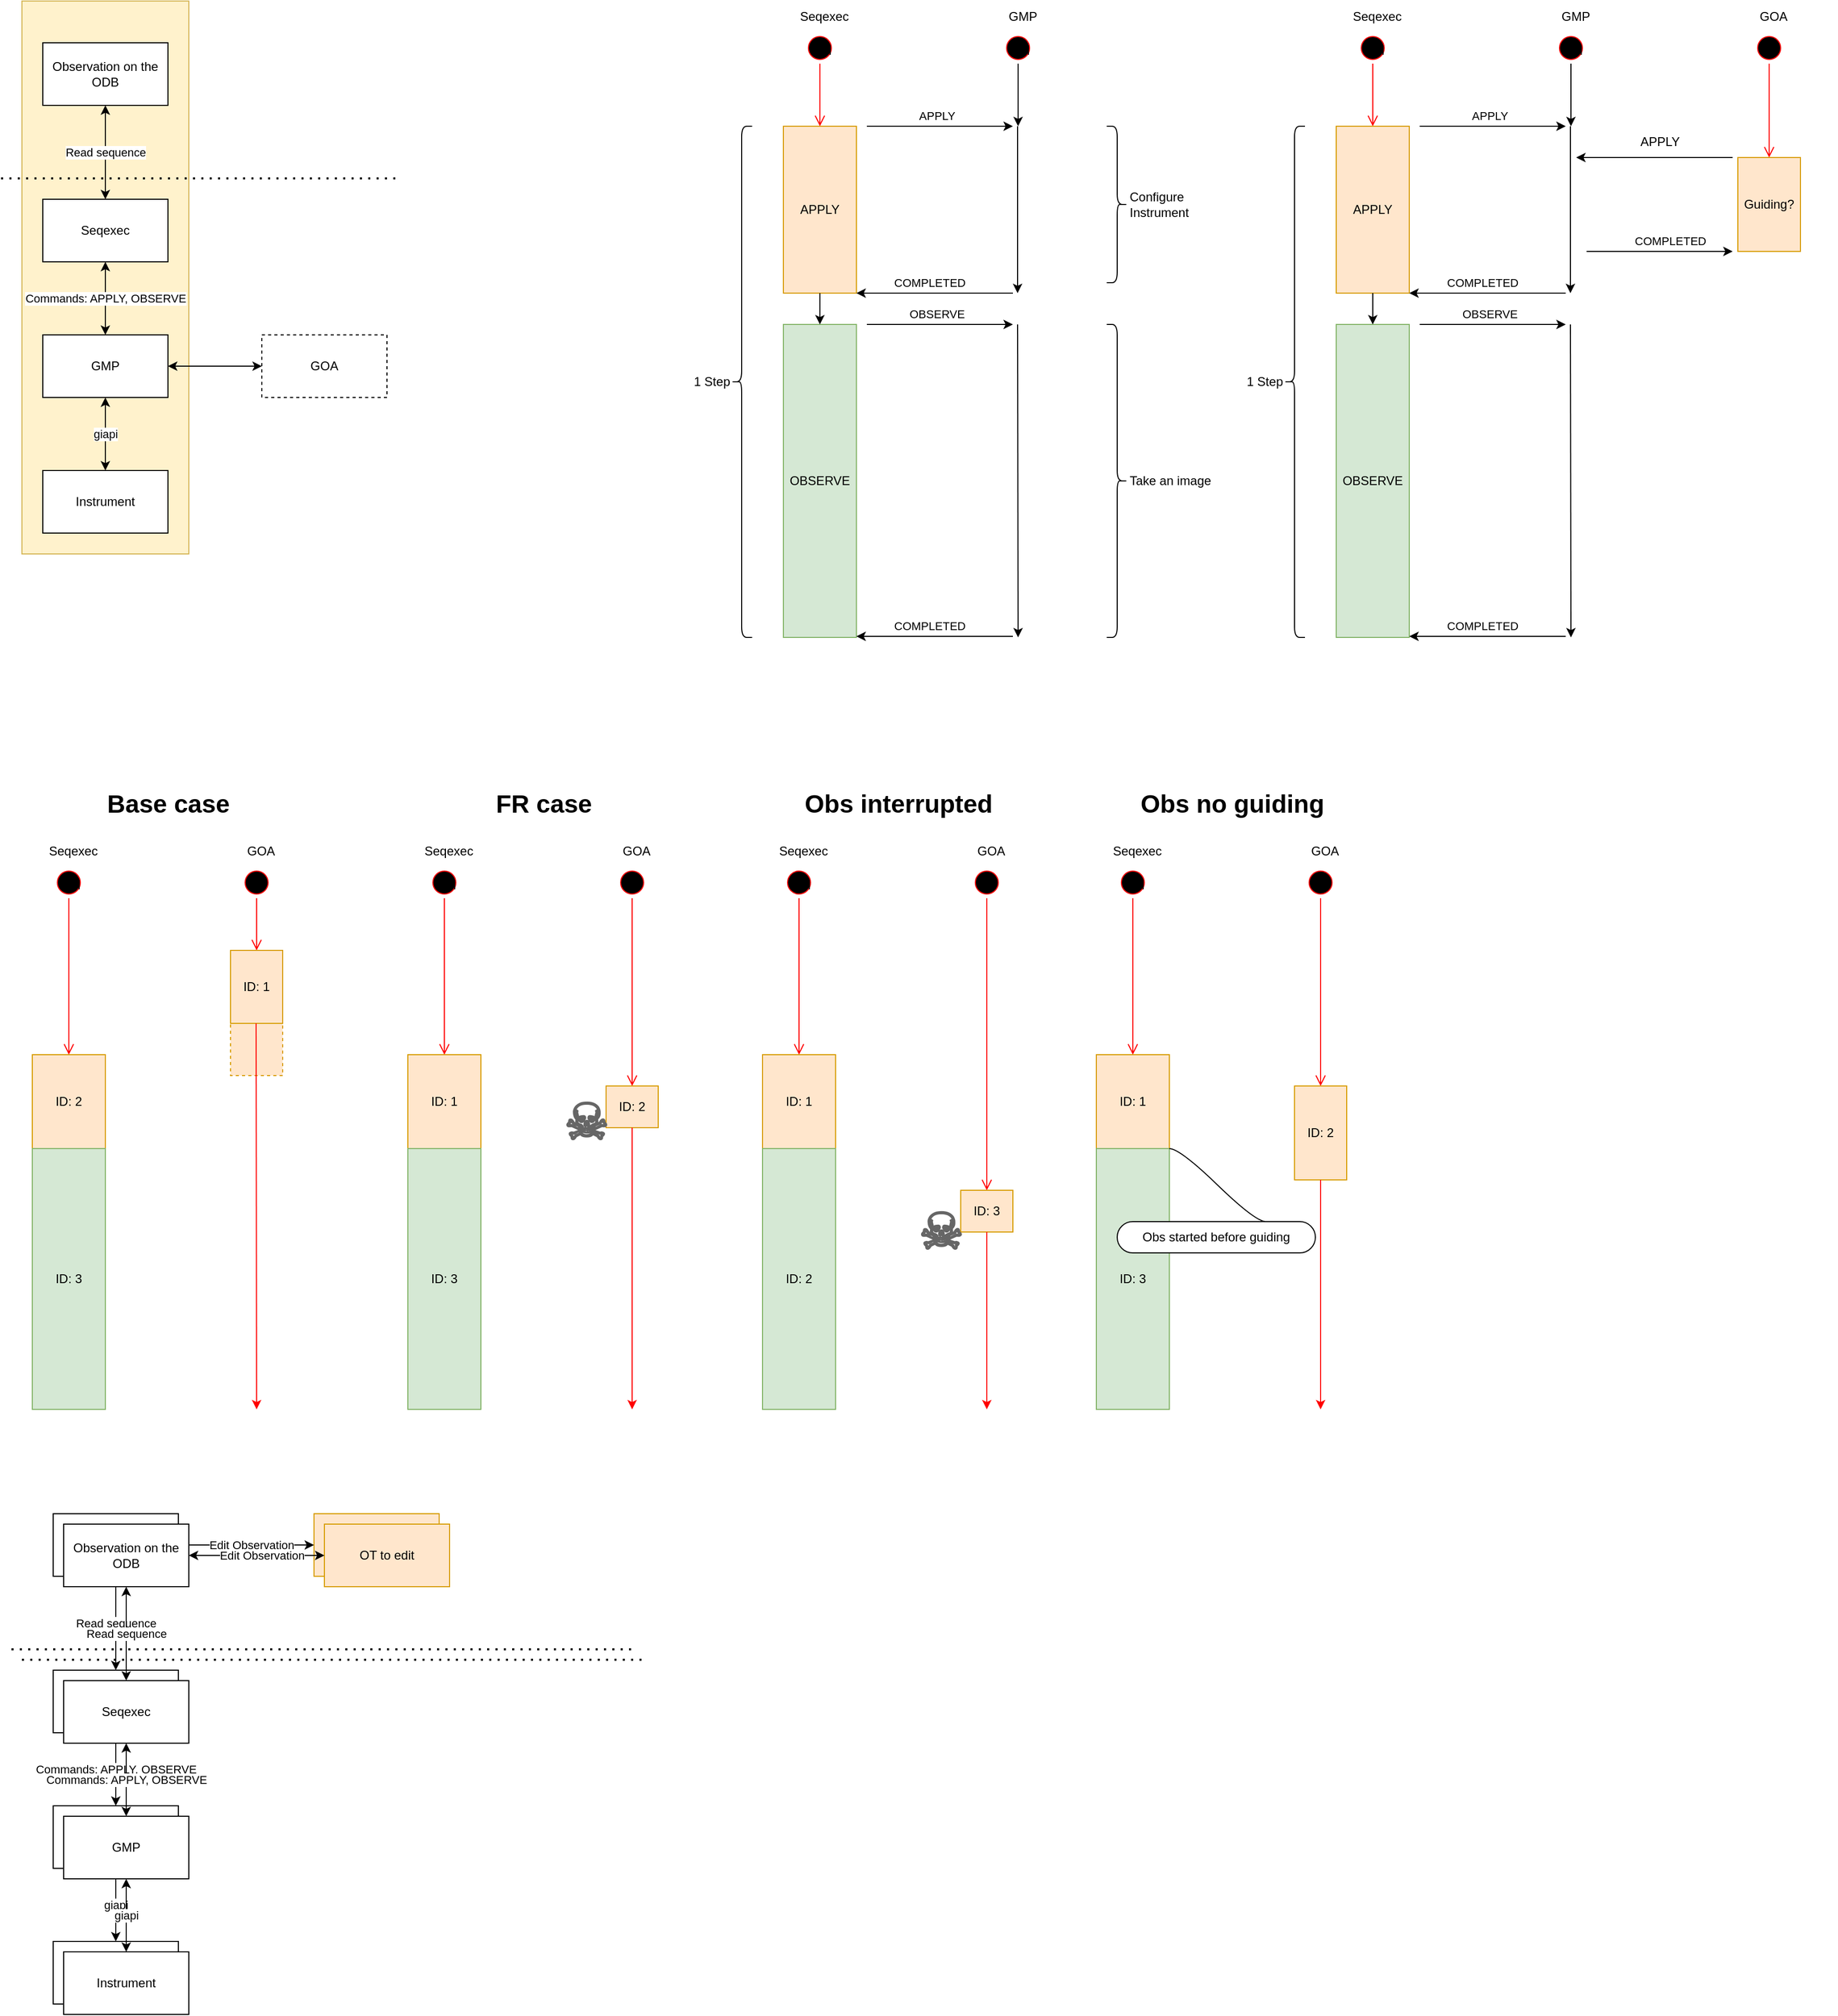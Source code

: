 <mxfile version="21.3.2" type="github">
  <diagram name="Page-1" id="wiH8RJTxxt9bn7Bjt54y">
    <mxGraphModel dx="1470" dy="997" grid="1" gridSize="10" guides="1" tooltips="1" connect="1" arrows="1" fold="1" page="1" pageScale="1" pageWidth="3300" pageHeight="4681" math="0" shadow="0">
      <root>
        <mxCell id="0" />
        <mxCell id="1" parent="0" />
        <mxCell id="42H_vZfmSr73_4d-cKj1-192" value="" style="rounded=0;whiteSpace=wrap;html=1;fillColor=#fff2cc;strokeColor=#d6b656;" vertex="1" parent="1">
          <mxGeometry x="70" y="20" width="160" height="530" as="geometry" />
        </mxCell>
        <mxCell id="42H_vZfmSr73_4d-cKj1-1" value="Observation on the ODB" style="rounded=0;whiteSpace=wrap;html=1;" vertex="1" parent="1">
          <mxGeometry x="90" y="60" width="120" height="60" as="geometry" />
        </mxCell>
        <mxCell id="42H_vZfmSr73_4d-cKj1-5" value="GMP" style="rounded=0;whiteSpace=wrap;html=1;" vertex="1" parent="1">
          <mxGeometry x="90" y="340" width="120" height="60" as="geometry" />
        </mxCell>
        <mxCell id="42H_vZfmSr73_4d-cKj1-6" value="Seqexec" style="rounded=0;whiteSpace=wrap;html=1;" vertex="1" parent="1">
          <mxGeometry x="90" y="210" width="120" height="60" as="geometry" />
        </mxCell>
        <mxCell id="42H_vZfmSr73_4d-cKj1-7" value="" style="endArrow=none;dashed=1;html=1;dashPattern=1 3;strokeWidth=2;rounded=0;" edge="1" parent="1">
          <mxGeometry width="50" height="50" relative="1" as="geometry">
            <mxPoint x="50" y="190" as="sourcePoint" />
            <mxPoint x="430" y="190" as="targetPoint" />
          </mxGeometry>
        </mxCell>
        <mxCell id="42H_vZfmSr73_4d-cKj1-8" value="Read sequence" style="endArrow=classic;startArrow=classic;html=1;rounded=0;exitX=0.5;exitY=0;exitDx=0;exitDy=0;fillColor=none;" edge="1" parent="1" source="42H_vZfmSr73_4d-cKj1-6">
          <mxGeometry width="50" height="50" relative="1" as="geometry">
            <mxPoint x="100" y="170" as="sourcePoint" />
            <mxPoint x="150" y="120" as="targetPoint" />
          </mxGeometry>
        </mxCell>
        <mxCell id="42H_vZfmSr73_4d-cKj1-9" value="Commands: APPLY, OBSERVE" style="endArrow=classic;startArrow=classic;html=1;rounded=0;exitX=0.5;exitY=0;exitDx=0;exitDy=0;" edge="1" parent="1" source="42H_vZfmSr73_4d-cKj1-5">
          <mxGeometry width="50" height="50" relative="1" as="geometry">
            <mxPoint x="100" y="320" as="sourcePoint" />
            <mxPoint x="150" y="270" as="targetPoint" />
          </mxGeometry>
        </mxCell>
        <mxCell id="42H_vZfmSr73_4d-cKj1-10" value="Instrument" style="rounded=0;whiteSpace=wrap;html=1;" vertex="1" parent="1">
          <mxGeometry x="90" y="470" width="120" height="60" as="geometry" />
        </mxCell>
        <mxCell id="42H_vZfmSr73_4d-cKj1-11" value="giapi" style="endArrow=classic;startArrow=classic;html=1;rounded=0;exitX=0.5;exitY=0;exitDx=0;exitDy=0;" edge="1" parent="1" source="42H_vZfmSr73_4d-cKj1-10">
          <mxGeometry width="50" height="50" relative="1" as="geometry">
            <mxPoint x="100" y="450" as="sourcePoint" />
            <mxPoint x="150" y="400" as="targetPoint" />
          </mxGeometry>
        </mxCell>
        <mxCell id="42H_vZfmSr73_4d-cKj1-12" value="Seq" style="ellipse;html=1;shape=startState;fillColor=#000000;strokeColor=#ff0000;" vertex="1" parent="1">
          <mxGeometry x="820" y="50" width="30" height="30" as="geometry" />
        </mxCell>
        <mxCell id="42H_vZfmSr73_4d-cKj1-13" value="" style="edgeStyle=orthogonalEdgeStyle;html=1;verticalAlign=bottom;endArrow=open;endSize=8;strokeColor=#ff0000;rounded=0;entryX=0.5;entryY=0;entryDx=0;entryDy=0;" edge="1" source="42H_vZfmSr73_4d-cKj1-12" parent="1" target="42H_vZfmSr73_4d-cKj1-14">
          <mxGeometry relative="1" as="geometry">
            <mxPoint x="825" y="140" as="targetPoint" />
          </mxGeometry>
        </mxCell>
        <mxCell id="42H_vZfmSr73_4d-cKj1-14" value="APPLY" style="rounded=0;whiteSpace=wrap;html=1;fillColor=#ffe6cc;strokeColor=#d79b00;" vertex="1" parent="1">
          <mxGeometry x="800" y="140" width="70" height="160" as="geometry" />
        </mxCell>
        <mxCell id="42H_vZfmSr73_4d-cKj1-15" value="OBSERVE" style="rounded=0;whiteSpace=wrap;html=1;direction=west;fillColor=#d5e8d4;strokeColor=#82b366;" vertex="1" parent="1">
          <mxGeometry x="800" y="330" width="70" height="300" as="geometry" />
        </mxCell>
        <mxCell id="42H_vZfmSr73_4d-cKj1-16" value="1 Step" style="shape=curlyBracket;html=1;rounded=1;labelPosition=left;verticalLabelPosition=middle;align=right;verticalAlign=middle;" vertex="1" parent="1">
          <mxGeometry x="750" y="140" width="20" height="490" as="geometry" />
        </mxCell>
        <mxCell id="42H_vZfmSr73_4d-cKj1-17" value="Seqexec" style="text;strokeColor=none;fillColor=none;align=left;verticalAlign=middle;spacingLeft=4;spacingRight=4;overflow=hidden;points=[[0,0.5],[1,0.5]];portConstraint=eastwest;rotatable=0;whiteSpace=wrap;html=1;" vertex="1" parent="1">
          <mxGeometry x="810" y="20" width="80" height="30" as="geometry" />
        </mxCell>
        <mxCell id="42H_vZfmSr73_4d-cKj1-18" value="" style="endArrow=classic;html=1;rounded=0;" edge="1" parent="1">
          <mxGeometry width="50" height="50" relative="1" as="geometry">
            <mxPoint x="880" y="140" as="sourcePoint" />
            <mxPoint x="1020" y="140" as="targetPoint" />
          </mxGeometry>
        </mxCell>
        <mxCell id="42H_vZfmSr73_4d-cKj1-22" value="APPLY" style="edgeLabel;html=1;align=center;verticalAlign=middle;resizable=0;points=[];" vertex="1" connectable="0" parent="42H_vZfmSr73_4d-cKj1-18">
          <mxGeometry x="0.292" y="-4" relative="1" as="geometry">
            <mxPoint x="-24" y="-14" as="offset" />
          </mxGeometry>
        </mxCell>
        <mxCell id="42H_vZfmSr73_4d-cKj1-20" style="edgeStyle=orthogonalEdgeStyle;rounded=0;orthogonalLoop=1;jettySize=auto;html=1;" edge="1" parent="1" source="42H_vZfmSr73_4d-cKj1-19">
          <mxGeometry relative="1" as="geometry">
            <mxPoint x="1025" y="140" as="targetPoint" />
          </mxGeometry>
        </mxCell>
        <mxCell id="42H_vZfmSr73_4d-cKj1-19" value="Seq" style="ellipse;html=1;shape=startState;fillColor=#000000;strokeColor=#ff0000;" vertex="1" parent="1">
          <mxGeometry x="1010" y="50" width="30" height="30" as="geometry" />
        </mxCell>
        <mxCell id="42H_vZfmSr73_4d-cKj1-21" value="GMP" style="text;strokeColor=none;fillColor=none;align=left;verticalAlign=middle;spacingLeft=4;spacingRight=4;overflow=hidden;points=[[0,0.5],[1,0.5]];portConstraint=eastwest;rotatable=0;whiteSpace=wrap;html=1;" vertex="1" parent="1">
          <mxGeometry x="1010" y="20" width="80" height="30" as="geometry" />
        </mxCell>
        <mxCell id="42H_vZfmSr73_4d-cKj1-23" value="" style="endArrow=classic;html=1;rounded=0;" edge="1" parent="1">
          <mxGeometry width="50" height="50" relative="1" as="geometry">
            <mxPoint x="1024.5" y="140" as="sourcePoint" />
            <mxPoint x="1024.5" y="300" as="targetPoint" />
          </mxGeometry>
        </mxCell>
        <mxCell id="42H_vZfmSr73_4d-cKj1-24" value="" style="endArrow=classic;html=1;rounded=0;entryX=1;entryY=1;entryDx=0;entryDy=0;" edge="1" parent="1" target="42H_vZfmSr73_4d-cKj1-14">
          <mxGeometry width="50" height="50" relative="1" as="geometry">
            <mxPoint x="1020" y="300" as="sourcePoint" />
            <mxPoint x="950" y="290" as="targetPoint" />
          </mxGeometry>
        </mxCell>
        <mxCell id="42H_vZfmSr73_4d-cKj1-25" value="COMPLETED" style="edgeLabel;html=1;align=center;verticalAlign=middle;resizable=0;points=[];" vertex="1" connectable="0" parent="42H_vZfmSr73_4d-cKj1-24">
          <mxGeometry x="0.48" y="4" relative="1" as="geometry">
            <mxPoint x="31" y="-14" as="offset" />
          </mxGeometry>
        </mxCell>
        <mxCell id="42H_vZfmSr73_4d-cKj1-26" value="" style="endArrow=classic;html=1;rounded=0;exitX=0.5;exitY=1;exitDx=0;exitDy=0;entryX=0.5;entryY=1;entryDx=0;entryDy=0;" edge="1" parent="1" source="42H_vZfmSr73_4d-cKj1-14" target="42H_vZfmSr73_4d-cKj1-15">
          <mxGeometry width="50" height="50" relative="1" as="geometry">
            <mxPoint x="900" y="340" as="sourcePoint" />
            <mxPoint x="950" y="290" as="targetPoint" />
          </mxGeometry>
        </mxCell>
        <mxCell id="42H_vZfmSr73_4d-cKj1-27" value="" style="endArrow=classic;html=1;rounded=0;" edge="1" parent="1">
          <mxGeometry width="50" height="50" relative="1" as="geometry">
            <mxPoint x="1024.5" y="330" as="sourcePoint" />
            <mxPoint x="1025" y="630" as="targetPoint" />
          </mxGeometry>
        </mxCell>
        <mxCell id="42H_vZfmSr73_4d-cKj1-28" value="" style="endArrow=classic;html=1;rounded=0;entryX=1;entryY=1;entryDx=0;entryDy=0;" edge="1" parent="1">
          <mxGeometry width="50" height="50" relative="1" as="geometry">
            <mxPoint x="1020" y="629" as="sourcePoint" />
            <mxPoint x="870" y="629" as="targetPoint" />
          </mxGeometry>
        </mxCell>
        <mxCell id="42H_vZfmSr73_4d-cKj1-29" value="COMPLETED" style="edgeLabel;html=1;align=center;verticalAlign=middle;resizable=0;points=[];" vertex="1" connectable="0" parent="42H_vZfmSr73_4d-cKj1-28">
          <mxGeometry x="0.48" y="4" relative="1" as="geometry">
            <mxPoint x="31" y="-14" as="offset" />
          </mxGeometry>
        </mxCell>
        <mxCell id="42H_vZfmSr73_4d-cKj1-30" value="" style="endArrow=classic;html=1;rounded=0;" edge="1" parent="1">
          <mxGeometry width="50" height="50" relative="1" as="geometry">
            <mxPoint x="880" y="330" as="sourcePoint" />
            <mxPoint x="1020" y="330" as="targetPoint" />
          </mxGeometry>
        </mxCell>
        <mxCell id="42H_vZfmSr73_4d-cKj1-31" value="OBSERVE" style="edgeLabel;html=1;align=center;verticalAlign=middle;resizable=0;points=[];" vertex="1" connectable="0" parent="42H_vZfmSr73_4d-cKj1-30">
          <mxGeometry x="0.292" y="-4" relative="1" as="geometry">
            <mxPoint x="-24" y="-14" as="offset" />
          </mxGeometry>
        </mxCell>
        <mxCell id="42H_vZfmSr73_4d-cKj1-32" value="Configure Instrument" style="shape=curlyBracket;whiteSpace=wrap;html=1;rounded=1;flipH=1;labelPosition=right;verticalLabelPosition=middle;align=left;verticalAlign=middle;" vertex="1" parent="1">
          <mxGeometry x="1110" y="140" width="20" height="150" as="geometry" />
        </mxCell>
        <mxCell id="42H_vZfmSr73_4d-cKj1-33" value="Take an image" style="shape=curlyBracket;html=1;rounded=1;flipH=1;labelPosition=right;verticalLabelPosition=middle;align=left;verticalAlign=middle;" vertex="1" parent="1">
          <mxGeometry x="1110" y="330" width="20" height="300" as="geometry" />
        </mxCell>
        <mxCell id="42H_vZfmSr73_4d-cKj1-58" value="Seq" style="ellipse;html=1;shape=startState;fillColor=#000000;strokeColor=#ff0000;" vertex="1" parent="1">
          <mxGeometry x="1350" y="50" width="30" height="30" as="geometry" />
        </mxCell>
        <mxCell id="42H_vZfmSr73_4d-cKj1-59" value="" style="edgeStyle=orthogonalEdgeStyle;html=1;verticalAlign=bottom;endArrow=open;endSize=8;strokeColor=#ff0000;rounded=0;entryX=0.5;entryY=0;entryDx=0;entryDy=0;" edge="1" source="42H_vZfmSr73_4d-cKj1-58" target="42H_vZfmSr73_4d-cKj1-60" parent="1">
          <mxGeometry relative="1" as="geometry">
            <mxPoint x="1355" y="140" as="targetPoint" />
          </mxGeometry>
        </mxCell>
        <mxCell id="42H_vZfmSr73_4d-cKj1-60" value="APPLY" style="rounded=0;whiteSpace=wrap;html=1;fillColor=#ffe6cc;strokeColor=#d79b00;" vertex="1" parent="1">
          <mxGeometry x="1330" y="140" width="70" height="160" as="geometry" />
        </mxCell>
        <mxCell id="42H_vZfmSr73_4d-cKj1-61" value="OBSERVE" style="rounded=0;whiteSpace=wrap;html=1;direction=west;fillColor=#d5e8d4;strokeColor=#82b366;" vertex="1" parent="1">
          <mxGeometry x="1330" y="330" width="70" height="300" as="geometry" />
        </mxCell>
        <mxCell id="42H_vZfmSr73_4d-cKj1-62" value="1 Step" style="shape=curlyBracket;html=1;rounded=1;labelPosition=left;verticalLabelPosition=middle;align=right;verticalAlign=middle;" vertex="1" parent="1">
          <mxGeometry x="1280" y="140" width="20" height="490" as="geometry" />
        </mxCell>
        <mxCell id="42H_vZfmSr73_4d-cKj1-63" value="Seqexec" style="text;strokeColor=none;fillColor=none;align=left;verticalAlign=middle;spacingLeft=4;spacingRight=4;overflow=hidden;points=[[0,0.5],[1,0.5]];portConstraint=eastwest;rotatable=0;whiteSpace=wrap;html=1;" vertex="1" parent="1">
          <mxGeometry x="1340" y="20" width="80" height="30" as="geometry" />
        </mxCell>
        <mxCell id="42H_vZfmSr73_4d-cKj1-64" value="" style="endArrow=classic;html=1;rounded=0;" edge="1" parent="1">
          <mxGeometry width="50" height="50" relative="1" as="geometry">
            <mxPoint x="1410" y="140" as="sourcePoint" />
            <mxPoint x="1550" y="140" as="targetPoint" />
          </mxGeometry>
        </mxCell>
        <mxCell id="42H_vZfmSr73_4d-cKj1-65" value="APPLY" style="edgeLabel;html=1;align=center;verticalAlign=middle;resizable=0;points=[];" vertex="1" connectable="0" parent="42H_vZfmSr73_4d-cKj1-64">
          <mxGeometry x="0.292" y="-4" relative="1" as="geometry">
            <mxPoint x="-24" y="-14" as="offset" />
          </mxGeometry>
        </mxCell>
        <mxCell id="42H_vZfmSr73_4d-cKj1-66" style="edgeStyle=orthogonalEdgeStyle;rounded=0;orthogonalLoop=1;jettySize=auto;html=1;" edge="1" source="42H_vZfmSr73_4d-cKj1-67" parent="1">
          <mxGeometry relative="1" as="geometry">
            <mxPoint x="1555" y="140" as="targetPoint" />
          </mxGeometry>
        </mxCell>
        <mxCell id="42H_vZfmSr73_4d-cKj1-67" value="Seq" style="ellipse;html=1;shape=startState;fillColor=#000000;strokeColor=#ff0000;" vertex="1" parent="1">
          <mxGeometry x="1540" y="50" width="30" height="30" as="geometry" />
        </mxCell>
        <mxCell id="42H_vZfmSr73_4d-cKj1-68" value="GMP" style="text;strokeColor=none;fillColor=none;align=left;verticalAlign=middle;spacingLeft=4;spacingRight=4;overflow=hidden;points=[[0,0.5],[1,0.5]];portConstraint=eastwest;rotatable=0;whiteSpace=wrap;html=1;" vertex="1" parent="1">
          <mxGeometry x="1540" y="20" width="80" height="30" as="geometry" />
        </mxCell>
        <mxCell id="42H_vZfmSr73_4d-cKj1-69" value="" style="endArrow=classic;html=1;rounded=0;" edge="1" parent="1">
          <mxGeometry width="50" height="50" relative="1" as="geometry">
            <mxPoint x="1554.5" y="140" as="sourcePoint" />
            <mxPoint x="1554.5" y="300" as="targetPoint" />
          </mxGeometry>
        </mxCell>
        <mxCell id="42H_vZfmSr73_4d-cKj1-70" value="" style="endArrow=classic;html=1;rounded=0;entryX=1;entryY=1;entryDx=0;entryDy=0;" edge="1" target="42H_vZfmSr73_4d-cKj1-60" parent="1">
          <mxGeometry width="50" height="50" relative="1" as="geometry">
            <mxPoint x="1550" y="300" as="sourcePoint" />
            <mxPoint x="1480" y="290" as="targetPoint" />
          </mxGeometry>
        </mxCell>
        <mxCell id="42H_vZfmSr73_4d-cKj1-71" value="COMPLETED" style="edgeLabel;html=1;align=center;verticalAlign=middle;resizable=0;points=[];" vertex="1" connectable="0" parent="42H_vZfmSr73_4d-cKj1-70">
          <mxGeometry x="0.48" y="4" relative="1" as="geometry">
            <mxPoint x="31" y="-14" as="offset" />
          </mxGeometry>
        </mxCell>
        <mxCell id="42H_vZfmSr73_4d-cKj1-72" value="" style="endArrow=classic;html=1;rounded=0;exitX=0.5;exitY=1;exitDx=0;exitDy=0;entryX=0.5;entryY=1;entryDx=0;entryDy=0;" edge="1" source="42H_vZfmSr73_4d-cKj1-60" target="42H_vZfmSr73_4d-cKj1-61" parent="1">
          <mxGeometry width="50" height="50" relative="1" as="geometry">
            <mxPoint x="1430" y="340" as="sourcePoint" />
            <mxPoint x="1480" y="290" as="targetPoint" />
          </mxGeometry>
        </mxCell>
        <mxCell id="42H_vZfmSr73_4d-cKj1-73" value="" style="endArrow=classic;html=1;rounded=0;" edge="1" parent="1">
          <mxGeometry width="50" height="50" relative="1" as="geometry">
            <mxPoint x="1554.5" y="330" as="sourcePoint" />
            <mxPoint x="1555" y="630" as="targetPoint" />
          </mxGeometry>
        </mxCell>
        <mxCell id="42H_vZfmSr73_4d-cKj1-74" value="" style="endArrow=classic;html=1;rounded=0;entryX=1;entryY=1;entryDx=0;entryDy=0;" edge="1" parent="1">
          <mxGeometry width="50" height="50" relative="1" as="geometry">
            <mxPoint x="1550" y="629" as="sourcePoint" />
            <mxPoint x="1400" y="629" as="targetPoint" />
          </mxGeometry>
        </mxCell>
        <mxCell id="42H_vZfmSr73_4d-cKj1-75" value="COMPLETED" style="edgeLabel;html=1;align=center;verticalAlign=middle;resizable=0;points=[];" vertex="1" connectable="0" parent="42H_vZfmSr73_4d-cKj1-74">
          <mxGeometry x="0.48" y="4" relative="1" as="geometry">
            <mxPoint x="31" y="-14" as="offset" />
          </mxGeometry>
        </mxCell>
        <mxCell id="42H_vZfmSr73_4d-cKj1-76" value="" style="endArrow=classic;html=1;rounded=0;" edge="1" parent="1">
          <mxGeometry width="50" height="50" relative="1" as="geometry">
            <mxPoint x="1410" y="330" as="sourcePoint" />
            <mxPoint x="1550" y="330" as="targetPoint" />
          </mxGeometry>
        </mxCell>
        <mxCell id="42H_vZfmSr73_4d-cKj1-77" value="OBSERVE" style="edgeLabel;html=1;align=center;verticalAlign=middle;resizable=0;points=[];" vertex="1" connectable="0" parent="42H_vZfmSr73_4d-cKj1-76">
          <mxGeometry x="0.292" y="-4" relative="1" as="geometry">
            <mxPoint x="-24" y="-14" as="offset" />
          </mxGeometry>
        </mxCell>
        <mxCell id="42H_vZfmSr73_4d-cKj1-80" value="" style="ellipse;html=1;shape=startState;fillColor=#000000;strokeColor=#ff0000;" vertex="1" parent="1">
          <mxGeometry x="1730" y="50" width="30" height="30" as="geometry" />
        </mxCell>
        <mxCell id="42H_vZfmSr73_4d-cKj1-81" value="" style="edgeStyle=orthogonalEdgeStyle;html=1;verticalAlign=bottom;endArrow=open;endSize=8;strokeColor=#ff0000;rounded=0;" edge="1" source="42H_vZfmSr73_4d-cKj1-80" parent="1">
          <mxGeometry relative="1" as="geometry">
            <mxPoint x="1745" y="170" as="targetPoint" />
          </mxGeometry>
        </mxCell>
        <mxCell id="42H_vZfmSr73_4d-cKj1-82" value="GOA" style="text;strokeColor=none;fillColor=none;align=left;verticalAlign=middle;spacingLeft=4;spacingRight=4;overflow=hidden;points=[[0,0.5],[1,0.5]];portConstraint=eastwest;rotatable=0;whiteSpace=wrap;html=1;" vertex="1" parent="1">
          <mxGeometry x="1730" y="20" width="80" height="30" as="geometry" />
        </mxCell>
        <mxCell id="42H_vZfmSr73_4d-cKj1-83" value="Guiding?" style="rounded=0;whiteSpace=wrap;html=1;fillColor=#ffe6cc;strokeColor=#d79b00;" vertex="1" parent="1">
          <mxGeometry x="1715" y="170" width="60" height="90" as="geometry" />
        </mxCell>
        <mxCell id="42H_vZfmSr73_4d-cKj1-84" value="" style="endArrow=classic;html=1;rounded=0;" edge="1" parent="1">
          <mxGeometry width="50" height="50" relative="1" as="geometry">
            <mxPoint x="1710" y="170" as="sourcePoint" />
            <mxPoint x="1560" y="170" as="targetPoint" />
          </mxGeometry>
        </mxCell>
        <mxCell id="42H_vZfmSr73_4d-cKj1-85" value="" style="endArrow=classic;html=1;rounded=0;" edge="1" parent="1">
          <mxGeometry width="50" height="50" relative="1" as="geometry">
            <mxPoint x="1570" y="260" as="sourcePoint" />
            <mxPoint x="1710" y="260" as="targetPoint" />
          </mxGeometry>
        </mxCell>
        <mxCell id="42H_vZfmSr73_4d-cKj1-87" value="COMPLETED" style="edgeLabel;html=1;align=center;verticalAlign=middle;resizable=0;points=[];" vertex="1" connectable="0" parent="42H_vZfmSr73_4d-cKj1-85">
          <mxGeometry x="0.386" y="2" relative="1" as="geometry">
            <mxPoint x="-17" y="-8" as="offset" />
          </mxGeometry>
        </mxCell>
        <mxCell id="42H_vZfmSr73_4d-cKj1-86" value="APPLY" style="text;html=1;align=center;verticalAlign=middle;resizable=0;points=[];autosize=1;strokeColor=none;fillColor=none;" vertex="1" parent="1">
          <mxGeometry x="1610" y="140" width="60" height="30" as="geometry" />
        </mxCell>
        <mxCell id="42H_vZfmSr73_4d-cKj1-104" value="" style="group" vertex="1" connectable="0" parent="1">
          <mxGeometry x="80" y="820" width="280" height="550" as="geometry" />
        </mxCell>
        <mxCell id="42H_vZfmSr73_4d-cKj1-146" value="" style="rounded=0;whiteSpace=wrap;html=1;fillColor=#ffe6cc;strokeColor=#d79b00;dashed=1;" vertex="1" parent="42H_vZfmSr73_4d-cKj1-104">
          <mxGeometry x="190" y="160" width="50" height="70" as="geometry" />
        </mxCell>
        <mxCell id="42H_vZfmSr73_4d-cKj1-88" value="Seq" style="ellipse;html=1;shape=startState;fillColor=#000000;strokeColor=#ff0000;" vertex="1" parent="42H_vZfmSr73_4d-cKj1-104">
          <mxGeometry x="20" y="30" width="30" height="30" as="geometry" />
        </mxCell>
        <mxCell id="42H_vZfmSr73_4d-cKj1-89" value="" style="edgeStyle=orthogonalEdgeStyle;html=1;verticalAlign=bottom;endArrow=open;endSize=8;strokeColor=#ff0000;rounded=0;entryX=0.5;entryY=1;entryDx=0;entryDy=0;" edge="1" parent="42H_vZfmSr73_4d-cKj1-104" source="42H_vZfmSr73_4d-cKj1-88" target="42H_vZfmSr73_4d-cKj1-100">
          <mxGeometry relative="1" as="geometry">
            <mxPoint x="35" y="120" as="targetPoint" />
          </mxGeometry>
        </mxCell>
        <mxCell id="42H_vZfmSr73_4d-cKj1-90" value="Seqexec" style="text;strokeColor=none;fillColor=none;align=left;verticalAlign=middle;spacingLeft=4;spacingRight=4;overflow=hidden;points=[[0,0.5],[1,0.5]];portConstraint=eastwest;rotatable=0;whiteSpace=wrap;html=1;" vertex="1" parent="42H_vZfmSr73_4d-cKj1-104">
          <mxGeometry x="10" width="80" height="30" as="geometry" />
        </mxCell>
        <mxCell id="42H_vZfmSr73_4d-cKj1-96" value="" style="ellipse;html=1;shape=startState;fillColor=#000000;strokeColor=#ff0000;" vertex="1" parent="42H_vZfmSr73_4d-cKj1-104">
          <mxGeometry x="200" y="30" width="30" height="30" as="geometry" />
        </mxCell>
        <mxCell id="42H_vZfmSr73_4d-cKj1-97" value="" style="edgeStyle=orthogonalEdgeStyle;html=1;verticalAlign=bottom;endArrow=open;endSize=8;strokeColor=#ff0000;rounded=0;" edge="1" parent="42H_vZfmSr73_4d-cKj1-104" source="42H_vZfmSr73_4d-cKj1-96">
          <mxGeometry relative="1" as="geometry">
            <mxPoint x="215" y="110" as="targetPoint" />
          </mxGeometry>
        </mxCell>
        <mxCell id="42H_vZfmSr73_4d-cKj1-100" value="ID: 2" style="rounded=0;whiteSpace=wrap;html=1;direction=west;fillColor=#ffe6cc;strokeColor=#d79b00;" vertex="1" parent="42H_vZfmSr73_4d-cKj1-104">
          <mxGeometry y="210" width="70" height="90" as="geometry" />
        </mxCell>
        <mxCell id="42H_vZfmSr73_4d-cKj1-101" value="GOA" style="text;strokeColor=none;fillColor=none;align=left;verticalAlign=middle;spacingLeft=4;spacingRight=4;overflow=hidden;points=[[0,0.5],[1,0.5]];portConstraint=eastwest;rotatable=0;whiteSpace=wrap;html=1;" vertex="1" parent="42H_vZfmSr73_4d-cKj1-104">
          <mxGeometry x="200" width="80" height="30" as="geometry" />
        </mxCell>
        <mxCell id="42H_vZfmSr73_4d-cKj1-102" value="ID: 1" style="rounded=0;whiteSpace=wrap;html=1;fillColor=#ffe6cc;strokeColor=#d79b00;" vertex="1" parent="42H_vZfmSr73_4d-cKj1-104">
          <mxGeometry x="190" y="110" width="50" height="70" as="geometry" />
        </mxCell>
        <mxCell id="42H_vZfmSr73_4d-cKj1-103" value="" style="endArrow=classic;html=1;rounded=0;strokeColor=#FF0000;" edge="1" parent="42H_vZfmSr73_4d-cKj1-104">
          <mxGeometry width="50" height="50" relative="1" as="geometry">
            <mxPoint x="214.5" y="180" as="sourcePoint" />
            <mxPoint x="215" y="550" as="targetPoint" />
          </mxGeometry>
        </mxCell>
        <mxCell id="42H_vZfmSr73_4d-cKj1-118" value="ID: 3" style="rounded=0;whiteSpace=wrap;html=1;direction=west;fillColor=#d5e8d4;strokeColor=#82b366;" vertex="1" parent="42H_vZfmSr73_4d-cKj1-104">
          <mxGeometry y="300" width="70" height="250" as="geometry" />
        </mxCell>
        <mxCell id="42H_vZfmSr73_4d-cKj1-116" value="Base case" style="text;strokeColor=none;fillColor=none;html=1;fontSize=24;fontStyle=1;verticalAlign=middle;align=center;" vertex="1" parent="1">
          <mxGeometry x="160" y="770" width="100" height="40" as="geometry" />
        </mxCell>
        <mxCell id="42H_vZfmSr73_4d-cKj1-119" value="" style="group" vertex="1" connectable="0" parent="1">
          <mxGeometry x="440" y="820" width="280" height="550" as="geometry" />
        </mxCell>
        <mxCell id="42H_vZfmSr73_4d-cKj1-120" value="Seq" style="ellipse;html=1;shape=startState;fillColor=#000000;strokeColor=#ff0000;" vertex="1" parent="42H_vZfmSr73_4d-cKj1-119">
          <mxGeometry x="20" y="30" width="30" height="30" as="geometry" />
        </mxCell>
        <mxCell id="42H_vZfmSr73_4d-cKj1-121" value="" style="edgeStyle=orthogonalEdgeStyle;html=1;verticalAlign=bottom;endArrow=open;endSize=8;strokeColor=#ff0000;rounded=0;entryX=0.5;entryY=1;entryDx=0;entryDy=0;" edge="1" parent="42H_vZfmSr73_4d-cKj1-119" source="42H_vZfmSr73_4d-cKj1-120" target="42H_vZfmSr73_4d-cKj1-125">
          <mxGeometry relative="1" as="geometry">
            <mxPoint x="35" y="120" as="targetPoint" />
          </mxGeometry>
        </mxCell>
        <mxCell id="42H_vZfmSr73_4d-cKj1-122" value="Seqexec" style="text;strokeColor=none;fillColor=none;align=left;verticalAlign=middle;spacingLeft=4;spacingRight=4;overflow=hidden;points=[[0,0.5],[1,0.5]];portConstraint=eastwest;rotatable=0;whiteSpace=wrap;html=1;" vertex="1" parent="42H_vZfmSr73_4d-cKj1-119">
          <mxGeometry x="10" width="80" height="30" as="geometry" />
        </mxCell>
        <mxCell id="42H_vZfmSr73_4d-cKj1-123" value="" style="ellipse;html=1;shape=startState;fillColor=#000000;strokeColor=#ff0000;" vertex="1" parent="42H_vZfmSr73_4d-cKj1-119">
          <mxGeometry x="200" y="30" width="30" height="30" as="geometry" />
        </mxCell>
        <mxCell id="42H_vZfmSr73_4d-cKj1-124" value="" style="edgeStyle=orthogonalEdgeStyle;html=1;verticalAlign=bottom;endArrow=open;endSize=8;strokeColor=#ff0000;rounded=0;" edge="1" parent="42H_vZfmSr73_4d-cKj1-119" source="42H_vZfmSr73_4d-cKj1-123">
          <mxGeometry relative="1" as="geometry">
            <mxPoint x="215" y="240" as="targetPoint" />
          </mxGeometry>
        </mxCell>
        <mxCell id="42H_vZfmSr73_4d-cKj1-125" value="ID: 1" style="rounded=0;whiteSpace=wrap;html=1;direction=west;fillColor=#ffe6cc;strokeColor=#d79b00;" vertex="1" parent="42H_vZfmSr73_4d-cKj1-119">
          <mxGeometry y="210" width="70" height="90" as="geometry" />
        </mxCell>
        <mxCell id="42H_vZfmSr73_4d-cKj1-126" value="GOA" style="text;strokeColor=none;fillColor=none;align=left;verticalAlign=middle;spacingLeft=4;spacingRight=4;overflow=hidden;points=[[0,0.5],[1,0.5]];portConstraint=eastwest;rotatable=0;whiteSpace=wrap;html=1;" vertex="1" parent="42H_vZfmSr73_4d-cKj1-119">
          <mxGeometry x="200" width="80" height="30" as="geometry" />
        </mxCell>
        <mxCell id="42H_vZfmSr73_4d-cKj1-127" value="ID: 2" style="rounded=0;whiteSpace=wrap;html=1;fillColor=#ffe6cc;strokeColor=#d79b00;" vertex="1" parent="42H_vZfmSr73_4d-cKj1-119">
          <mxGeometry x="190" y="240" width="50" height="40" as="geometry" />
        </mxCell>
        <mxCell id="42H_vZfmSr73_4d-cKj1-128" value="" style="endArrow=classic;html=1;rounded=0;strokeColor=#FF0000;" edge="1" parent="42H_vZfmSr73_4d-cKj1-119">
          <mxGeometry width="50" height="50" relative="1" as="geometry">
            <mxPoint x="215" y="280" as="sourcePoint" />
            <mxPoint x="215" y="550" as="targetPoint" />
          </mxGeometry>
        </mxCell>
        <mxCell id="42H_vZfmSr73_4d-cKj1-129" value="ID: 3" style="rounded=0;whiteSpace=wrap;html=1;direction=west;fillColor=#d5e8d4;strokeColor=#82b366;" vertex="1" parent="42H_vZfmSr73_4d-cKj1-119">
          <mxGeometry y="300" width="70" height="250" as="geometry" />
        </mxCell>
        <mxCell id="42H_vZfmSr73_4d-cKj1-132" value="&lt;font style=&quot;font-size: 48px;&quot;&gt;☠&lt;/font&gt;" style="text;strokeColor=none;fillColor=none;html=1;fontSize=24;fontStyle=1;verticalAlign=middle;align=center;fontColor=#666666;" vertex="1" parent="42H_vZfmSr73_4d-cKj1-119">
          <mxGeometry x="120" y="255" width="100" height="40" as="geometry" />
        </mxCell>
        <mxCell id="42H_vZfmSr73_4d-cKj1-130" value="FR case" style="text;strokeColor=none;fillColor=none;html=1;fontSize=24;fontStyle=1;verticalAlign=middle;align=center;" vertex="1" parent="1">
          <mxGeometry x="520" y="770" width="100" height="40" as="geometry" />
        </mxCell>
        <mxCell id="42H_vZfmSr73_4d-cKj1-133" value="" style="group" vertex="1" connectable="0" parent="1">
          <mxGeometry x="1100" y="820" width="280" height="550" as="geometry" />
        </mxCell>
        <mxCell id="42H_vZfmSr73_4d-cKj1-134" value="Seq" style="ellipse;html=1;shape=startState;fillColor=#000000;strokeColor=#ff0000;" vertex="1" parent="42H_vZfmSr73_4d-cKj1-133">
          <mxGeometry x="20" y="30" width="30" height="30" as="geometry" />
        </mxCell>
        <mxCell id="42H_vZfmSr73_4d-cKj1-135" value="" style="edgeStyle=orthogonalEdgeStyle;html=1;verticalAlign=bottom;endArrow=open;endSize=8;strokeColor=#ff0000;rounded=0;entryX=0.5;entryY=1;entryDx=0;entryDy=0;" edge="1" parent="42H_vZfmSr73_4d-cKj1-133" source="42H_vZfmSr73_4d-cKj1-134" target="42H_vZfmSr73_4d-cKj1-139">
          <mxGeometry relative="1" as="geometry">
            <mxPoint x="35" y="120" as="targetPoint" />
          </mxGeometry>
        </mxCell>
        <mxCell id="42H_vZfmSr73_4d-cKj1-136" value="Seqexec" style="text;strokeColor=none;fillColor=none;align=left;verticalAlign=middle;spacingLeft=4;spacingRight=4;overflow=hidden;points=[[0,0.5],[1,0.5]];portConstraint=eastwest;rotatable=0;whiteSpace=wrap;html=1;" vertex="1" parent="42H_vZfmSr73_4d-cKj1-133">
          <mxGeometry x="10" width="80" height="30" as="geometry" />
        </mxCell>
        <mxCell id="42H_vZfmSr73_4d-cKj1-137" value="" style="ellipse;html=1;shape=startState;fillColor=#000000;strokeColor=#ff0000;" vertex="1" parent="42H_vZfmSr73_4d-cKj1-133">
          <mxGeometry x="200" y="30" width="30" height="30" as="geometry" />
        </mxCell>
        <mxCell id="42H_vZfmSr73_4d-cKj1-138" value="" style="edgeStyle=orthogonalEdgeStyle;html=1;verticalAlign=bottom;endArrow=open;endSize=8;strokeColor=#ff0000;rounded=0;" edge="1" parent="42H_vZfmSr73_4d-cKj1-133" source="42H_vZfmSr73_4d-cKj1-137">
          <mxGeometry relative="1" as="geometry">
            <mxPoint x="215" y="240" as="targetPoint" />
          </mxGeometry>
        </mxCell>
        <mxCell id="42H_vZfmSr73_4d-cKj1-139" value="ID: 1" style="rounded=0;whiteSpace=wrap;html=1;direction=west;fillColor=#ffe6cc;strokeColor=#d79b00;" vertex="1" parent="42H_vZfmSr73_4d-cKj1-133">
          <mxGeometry y="210" width="70" height="90" as="geometry" />
        </mxCell>
        <mxCell id="42H_vZfmSr73_4d-cKj1-140" value="GOA" style="text;strokeColor=none;fillColor=none;align=left;verticalAlign=middle;spacingLeft=4;spacingRight=4;overflow=hidden;points=[[0,0.5],[1,0.5]];portConstraint=eastwest;rotatable=0;whiteSpace=wrap;html=1;" vertex="1" parent="42H_vZfmSr73_4d-cKj1-133">
          <mxGeometry x="200" width="80" height="30" as="geometry" />
        </mxCell>
        <mxCell id="42H_vZfmSr73_4d-cKj1-141" value="ID: 2" style="rounded=0;whiteSpace=wrap;html=1;fillColor=#ffe6cc;strokeColor=#d79b00;" vertex="1" parent="42H_vZfmSr73_4d-cKj1-133">
          <mxGeometry x="190" y="240" width="50" height="90" as="geometry" />
        </mxCell>
        <mxCell id="42H_vZfmSr73_4d-cKj1-142" value="" style="endArrow=classic;html=1;rounded=0;strokeColor=#FF0000;" edge="1" parent="42H_vZfmSr73_4d-cKj1-133">
          <mxGeometry width="50" height="50" relative="1" as="geometry">
            <mxPoint x="215" y="330" as="sourcePoint" />
            <mxPoint x="215" y="550" as="targetPoint" />
          </mxGeometry>
        </mxCell>
        <mxCell id="42H_vZfmSr73_4d-cKj1-143" value="ID: 3" style="rounded=0;whiteSpace=wrap;html=1;direction=west;fillColor=#d5e8d4;strokeColor=#82b366;" vertex="1" parent="42H_vZfmSr73_4d-cKj1-133">
          <mxGeometry y="300" width="70" height="250" as="geometry" />
        </mxCell>
        <mxCell id="42H_vZfmSr73_4d-cKj1-161" value="Obs started before guiding" style="whiteSpace=wrap;html=1;rounded=1;arcSize=50;align=center;verticalAlign=middle;strokeWidth=1;autosize=1;spacing=4;treeFolding=1;treeMoving=1;newEdgeStyle={&quot;edgeStyle&quot;:&quot;entityRelationEdgeStyle&quot;,&quot;startArrow&quot;:&quot;none&quot;,&quot;endArrow&quot;:&quot;none&quot;,&quot;segment&quot;:10,&quot;curved&quot;:1,&quot;sourcePerimeterSpacing&quot;:0,&quot;targetPerimeterSpacing&quot;:0};" vertex="1" parent="42H_vZfmSr73_4d-cKj1-133">
          <mxGeometry x="20" y="370" width="190" height="30" as="geometry" />
        </mxCell>
        <mxCell id="42H_vZfmSr73_4d-cKj1-162" value="" style="edgeStyle=entityRelationEdgeStyle;startArrow=none;endArrow=none;segment=10;curved=1;sourcePerimeterSpacing=0;targetPerimeterSpacing=0;rounded=0;entryX=0.75;entryY=0;entryDx=0;entryDy=0;" edge="1" target="42H_vZfmSr73_4d-cKj1-161" parent="42H_vZfmSr73_4d-cKj1-133">
          <mxGeometry relative="1" as="geometry">
            <mxPoint x="70" y="300" as="sourcePoint" />
          </mxGeometry>
        </mxCell>
        <mxCell id="42H_vZfmSr73_4d-cKj1-145" value="Obs no guiding" style="text;strokeColor=none;fillColor=none;html=1;fontSize=24;fontStyle=1;verticalAlign=middle;align=center;" vertex="1" parent="1">
          <mxGeometry x="1180" y="770" width="100" height="40" as="geometry" />
        </mxCell>
        <mxCell id="42H_vZfmSr73_4d-cKj1-147" value="" style="group" vertex="1" connectable="0" parent="1">
          <mxGeometry x="780" y="820" width="280" height="550" as="geometry" />
        </mxCell>
        <mxCell id="42H_vZfmSr73_4d-cKj1-148" value="Seq" style="ellipse;html=1;shape=startState;fillColor=#000000;strokeColor=#ff0000;" vertex="1" parent="42H_vZfmSr73_4d-cKj1-147">
          <mxGeometry x="20" y="30" width="30" height="30" as="geometry" />
        </mxCell>
        <mxCell id="42H_vZfmSr73_4d-cKj1-149" value="" style="edgeStyle=orthogonalEdgeStyle;html=1;verticalAlign=bottom;endArrow=open;endSize=8;strokeColor=#ff0000;rounded=0;entryX=0.5;entryY=1;entryDx=0;entryDy=0;" edge="1" parent="42H_vZfmSr73_4d-cKj1-147" source="42H_vZfmSr73_4d-cKj1-148" target="42H_vZfmSr73_4d-cKj1-153">
          <mxGeometry relative="1" as="geometry">
            <mxPoint x="35" y="120" as="targetPoint" />
          </mxGeometry>
        </mxCell>
        <mxCell id="42H_vZfmSr73_4d-cKj1-150" value="Seqexec" style="text;strokeColor=none;fillColor=none;align=left;verticalAlign=middle;spacingLeft=4;spacingRight=4;overflow=hidden;points=[[0,0.5],[1,0.5]];portConstraint=eastwest;rotatable=0;whiteSpace=wrap;html=1;" vertex="1" parent="42H_vZfmSr73_4d-cKj1-147">
          <mxGeometry x="10" width="80" height="30" as="geometry" />
        </mxCell>
        <mxCell id="42H_vZfmSr73_4d-cKj1-151" value="" style="ellipse;html=1;shape=startState;fillColor=#000000;strokeColor=#ff0000;" vertex="1" parent="42H_vZfmSr73_4d-cKj1-147">
          <mxGeometry x="200" y="30" width="30" height="30" as="geometry" />
        </mxCell>
        <mxCell id="42H_vZfmSr73_4d-cKj1-152" value="" style="edgeStyle=orthogonalEdgeStyle;html=1;verticalAlign=bottom;endArrow=open;endSize=8;strokeColor=#ff0000;rounded=0;" edge="1" parent="42H_vZfmSr73_4d-cKj1-147" source="42H_vZfmSr73_4d-cKj1-151">
          <mxGeometry relative="1" as="geometry">
            <mxPoint x="215" y="340" as="targetPoint" />
          </mxGeometry>
        </mxCell>
        <mxCell id="42H_vZfmSr73_4d-cKj1-153" value="ID: 1" style="rounded=0;whiteSpace=wrap;html=1;direction=west;fillColor=#ffe6cc;strokeColor=#d79b00;" vertex="1" parent="42H_vZfmSr73_4d-cKj1-147">
          <mxGeometry y="210" width="70" height="90" as="geometry" />
        </mxCell>
        <mxCell id="42H_vZfmSr73_4d-cKj1-154" value="GOA" style="text;strokeColor=none;fillColor=none;align=left;verticalAlign=middle;spacingLeft=4;spacingRight=4;overflow=hidden;points=[[0,0.5],[1,0.5]];portConstraint=eastwest;rotatable=0;whiteSpace=wrap;html=1;" vertex="1" parent="42H_vZfmSr73_4d-cKj1-147">
          <mxGeometry x="200" width="80" height="30" as="geometry" />
        </mxCell>
        <mxCell id="42H_vZfmSr73_4d-cKj1-155" value="ID: 3" style="rounded=0;whiteSpace=wrap;html=1;fillColor=#ffe6cc;strokeColor=#d79b00;" vertex="1" parent="42H_vZfmSr73_4d-cKj1-147">
          <mxGeometry x="190" y="340" width="50" height="40" as="geometry" />
        </mxCell>
        <mxCell id="42H_vZfmSr73_4d-cKj1-156" value="" style="endArrow=classic;html=1;rounded=0;strokeColor=#FF0000;" edge="1" parent="42H_vZfmSr73_4d-cKj1-147">
          <mxGeometry width="50" height="50" relative="1" as="geometry">
            <mxPoint x="215" y="380" as="sourcePoint" />
            <mxPoint x="215" y="550" as="targetPoint" />
          </mxGeometry>
        </mxCell>
        <mxCell id="42H_vZfmSr73_4d-cKj1-157" value="ID: 2" style="rounded=0;whiteSpace=wrap;html=1;direction=west;fillColor=#d5e8d4;strokeColor=#82b366;" vertex="1" parent="42H_vZfmSr73_4d-cKj1-147">
          <mxGeometry y="300" width="70" height="250" as="geometry" />
        </mxCell>
        <mxCell id="42H_vZfmSr73_4d-cKj1-158" value="&lt;font style=&quot;font-size: 48px;&quot;&gt;☠&lt;/font&gt;" style="text;strokeColor=none;fillColor=none;html=1;fontSize=24;fontStyle=1;verticalAlign=middle;align=center;fontColor=#666666;" vertex="1" parent="42H_vZfmSr73_4d-cKj1-147">
          <mxGeometry x="120" y="360" width="100" height="40" as="geometry" />
        </mxCell>
        <mxCell id="42H_vZfmSr73_4d-cKj1-159" value="Obs interrupted" style="text;strokeColor=none;fillColor=none;html=1;fontSize=24;fontStyle=1;verticalAlign=middle;align=center;" vertex="1" parent="1">
          <mxGeometry x="860" y="770" width="100" height="40" as="geometry" />
        </mxCell>
        <mxCell id="42H_vZfmSr73_4d-cKj1-166" value="GOA" style="rounded=0;whiteSpace=wrap;html=1;dashed=1;" vertex="1" parent="1">
          <mxGeometry x="300" y="340" width="120" height="60" as="geometry" />
        </mxCell>
        <mxCell id="42H_vZfmSr73_4d-cKj1-167" value="" style="endArrow=classic;startArrow=classic;html=1;rounded=0;exitX=1;exitY=0.5;exitDx=0;exitDy=0;" edge="1" parent="1" source="42H_vZfmSr73_4d-cKj1-5">
          <mxGeometry width="50" height="50" relative="1" as="geometry">
            <mxPoint x="250" y="420" as="sourcePoint" />
            <mxPoint x="300" y="370" as="targetPoint" />
          </mxGeometry>
        </mxCell>
        <mxCell id="42H_vZfmSr73_4d-cKj1-168" value="Observation on the ODB" style="rounded=0;whiteSpace=wrap;html=1;" vertex="1" parent="1">
          <mxGeometry x="100" y="1470" width="120" height="60" as="geometry" />
        </mxCell>
        <mxCell id="42H_vZfmSr73_4d-cKj1-169" value="OT to edit" style="rounded=0;whiteSpace=wrap;html=1;fillColor=#ffe6cc;strokeColor=#d79b00;" vertex="1" parent="1">
          <mxGeometry x="350" y="1470" width="120" height="60" as="geometry" />
        </mxCell>
        <mxCell id="42H_vZfmSr73_4d-cKj1-170" value="" style="endArrow=classic;startArrow=classic;html=1;rounded=0;exitX=1;exitY=0.5;exitDx=0;exitDy=0;" edge="1" parent="1" source="42H_vZfmSr73_4d-cKj1-168">
          <mxGeometry width="50" height="50" relative="1" as="geometry">
            <mxPoint x="300" y="1550" as="sourcePoint" />
            <mxPoint x="350" y="1500" as="targetPoint" />
          </mxGeometry>
        </mxCell>
        <mxCell id="42H_vZfmSr73_4d-cKj1-171" value="Edit Observation" style="edgeLabel;html=1;align=center;verticalAlign=middle;resizable=0;points=[];" vertex="1" connectable="0" parent="42H_vZfmSr73_4d-cKj1-170">
          <mxGeometry x="-0.231" y="1" relative="1" as="geometry">
            <mxPoint x="20" y="1" as="offset" />
          </mxGeometry>
        </mxCell>
        <mxCell id="42H_vZfmSr73_4d-cKj1-172" value="GMP" style="rounded=0;whiteSpace=wrap;html=1;" vertex="1" parent="1">
          <mxGeometry x="100" y="1750" width="120" height="60" as="geometry" />
        </mxCell>
        <mxCell id="42H_vZfmSr73_4d-cKj1-173" value="Seqexec" style="rounded=0;whiteSpace=wrap;html=1;" vertex="1" parent="1">
          <mxGeometry x="100" y="1620" width="120" height="60" as="geometry" />
        </mxCell>
        <mxCell id="42H_vZfmSr73_4d-cKj1-174" value="" style="endArrow=none;dashed=1;html=1;dashPattern=1 3;strokeWidth=2;rounded=0;" edge="1" parent="1">
          <mxGeometry width="50" height="50" relative="1" as="geometry">
            <mxPoint x="60" y="1600" as="sourcePoint" />
            <mxPoint x="660" y="1600" as="targetPoint" />
          </mxGeometry>
        </mxCell>
        <mxCell id="42H_vZfmSr73_4d-cKj1-175" value="Read sequence" style="endArrow=classic;startArrow=classic;html=1;rounded=0;exitX=0.5;exitY=0;exitDx=0;exitDy=0;" edge="1" parent="1" source="42H_vZfmSr73_4d-cKj1-173">
          <mxGeometry width="50" height="50" relative="1" as="geometry">
            <mxPoint x="110" y="1580" as="sourcePoint" />
            <mxPoint x="160" y="1530" as="targetPoint" />
          </mxGeometry>
        </mxCell>
        <mxCell id="42H_vZfmSr73_4d-cKj1-176" value="Commands: APPLY, OBSERVE" style="endArrow=classic;startArrow=classic;html=1;rounded=0;exitX=0.5;exitY=0;exitDx=0;exitDy=0;" edge="1" parent="1" source="42H_vZfmSr73_4d-cKj1-172">
          <mxGeometry width="50" height="50" relative="1" as="geometry">
            <mxPoint x="110" y="1730" as="sourcePoint" />
            <mxPoint x="160" y="1680" as="targetPoint" />
          </mxGeometry>
        </mxCell>
        <mxCell id="42H_vZfmSr73_4d-cKj1-177" value="Instrument" style="rounded=0;whiteSpace=wrap;html=1;" vertex="1" parent="1">
          <mxGeometry x="100" y="1880" width="120" height="60" as="geometry" />
        </mxCell>
        <mxCell id="42H_vZfmSr73_4d-cKj1-178" value="giapi" style="endArrow=classic;startArrow=classic;html=1;rounded=0;exitX=0.5;exitY=0;exitDx=0;exitDy=0;" edge="1" parent="1" source="42H_vZfmSr73_4d-cKj1-177">
          <mxGeometry width="50" height="50" relative="1" as="geometry">
            <mxPoint x="110" y="1860" as="sourcePoint" />
            <mxPoint x="160" y="1810" as="targetPoint" />
          </mxGeometry>
        </mxCell>
        <mxCell id="42H_vZfmSr73_4d-cKj1-181" value="Observation on the ODB" style="rounded=0;whiteSpace=wrap;html=1;" vertex="1" parent="1">
          <mxGeometry x="110" y="1480" width="120" height="60" as="geometry" />
        </mxCell>
        <mxCell id="42H_vZfmSr73_4d-cKj1-182" value="OT to edit" style="rounded=0;whiteSpace=wrap;html=1;fillColor=#ffe6cc;strokeColor=#d79b00;" vertex="1" parent="1">
          <mxGeometry x="360" y="1480" width="120" height="60" as="geometry" />
        </mxCell>
        <mxCell id="42H_vZfmSr73_4d-cKj1-183" value="" style="endArrow=classic;startArrow=classic;html=1;rounded=0;exitX=1;exitY=0.5;exitDx=0;exitDy=0;" edge="1" source="42H_vZfmSr73_4d-cKj1-181" parent="1">
          <mxGeometry width="50" height="50" relative="1" as="geometry">
            <mxPoint x="310" y="1560" as="sourcePoint" />
            <mxPoint x="360" y="1510" as="targetPoint" />
          </mxGeometry>
        </mxCell>
        <mxCell id="42H_vZfmSr73_4d-cKj1-184" value="Edit Observation" style="edgeLabel;html=1;align=center;verticalAlign=middle;resizable=0;points=[];" vertex="1" connectable="0" parent="42H_vZfmSr73_4d-cKj1-183">
          <mxGeometry x="-0.231" y="1" relative="1" as="geometry">
            <mxPoint x="20" y="1" as="offset" />
          </mxGeometry>
        </mxCell>
        <mxCell id="42H_vZfmSr73_4d-cKj1-185" value="GMP" style="rounded=0;whiteSpace=wrap;html=1;" vertex="1" parent="1">
          <mxGeometry x="110" y="1760" width="120" height="60" as="geometry" />
        </mxCell>
        <mxCell id="42H_vZfmSr73_4d-cKj1-186" value="Seqexec" style="rounded=0;whiteSpace=wrap;html=1;" vertex="1" parent="1">
          <mxGeometry x="110" y="1630" width="120" height="60" as="geometry" />
        </mxCell>
        <mxCell id="42H_vZfmSr73_4d-cKj1-187" value="" style="endArrow=none;dashed=1;html=1;dashPattern=1 3;strokeWidth=2;rounded=0;" edge="1" parent="1">
          <mxGeometry width="50" height="50" relative="1" as="geometry">
            <mxPoint x="70" y="1610" as="sourcePoint" />
            <mxPoint x="670" y="1610" as="targetPoint" />
          </mxGeometry>
        </mxCell>
        <mxCell id="42H_vZfmSr73_4d-cKj1-188" value="Read sequence" style="endArrow=classic;startArrow=classic;html=1;rounded=0;exitX=0.5;exitY=0;exitDx=0;exitDy=0;" edge="1" source="42H_vZfmSr73_4d-cKj1-186" parent="1">
          <mxGeometry width="50" height="50" relative="1" as="geometry">
            <mxPoint x="120" y="1590" as="sourcePoint" />
            <mxPoint x="170" y="1540" as="targetPoint" />
          </mxGeometry>
        </mxCell>
        <mxCell id="42H_vZfmSr73_4d-cKj1-189" value="Commands: APPLY, OBSERVE" style="endArrow=classic;startArrow=classic;html=1;rounded=0;exitX=0.5;exitY=0;exitDx=0;exitDy=0;" edge="1" source="42H_vZfmSr73_4d-cKj1-185" parent="1">
          <mxGeometry width="50" height="50" relative="1" as="geometry">
            <mxPoint x="120" y="1740" as="sourcePoint" />
            <mxPoint x="170" y="1690" as="targetPoint" />
          </mxGeometry>
        </mxCell>
        <mxCell id="42H_vZfmSr73_4d-cKj1-190" value="Instrument" style="rounded=0;whiteSpace=wrap;html=1;" vertex="1" parent="1">
          <mxGeometry x="110" y="1890" width="120" height="60" as="geometry" />
        </mxCell>
        <mxCell id="42H_vZfmSr73_4d-cKj1-191" value="giapi" style="endArrow=classic;startArrow=classic;html=1;rounded=0;exitX=0.5;exitY=0;exitDx=0;exitDy=0;" edge="1" source="42H_vZfmSr73_4d-cKj1-190" parent="1">
          <mxGeometry width="50" height="50" relative="1" as="geometry">
            <mxPoint x="120" y="1870" as="sourcePoint" />
            <mxPoint x="170" y="1820" as="targetPoint" />
          </mxGeometry>
        </mxCell>
      </root>
    </mxGraphModel>
  </diagram>
</mxfile>
